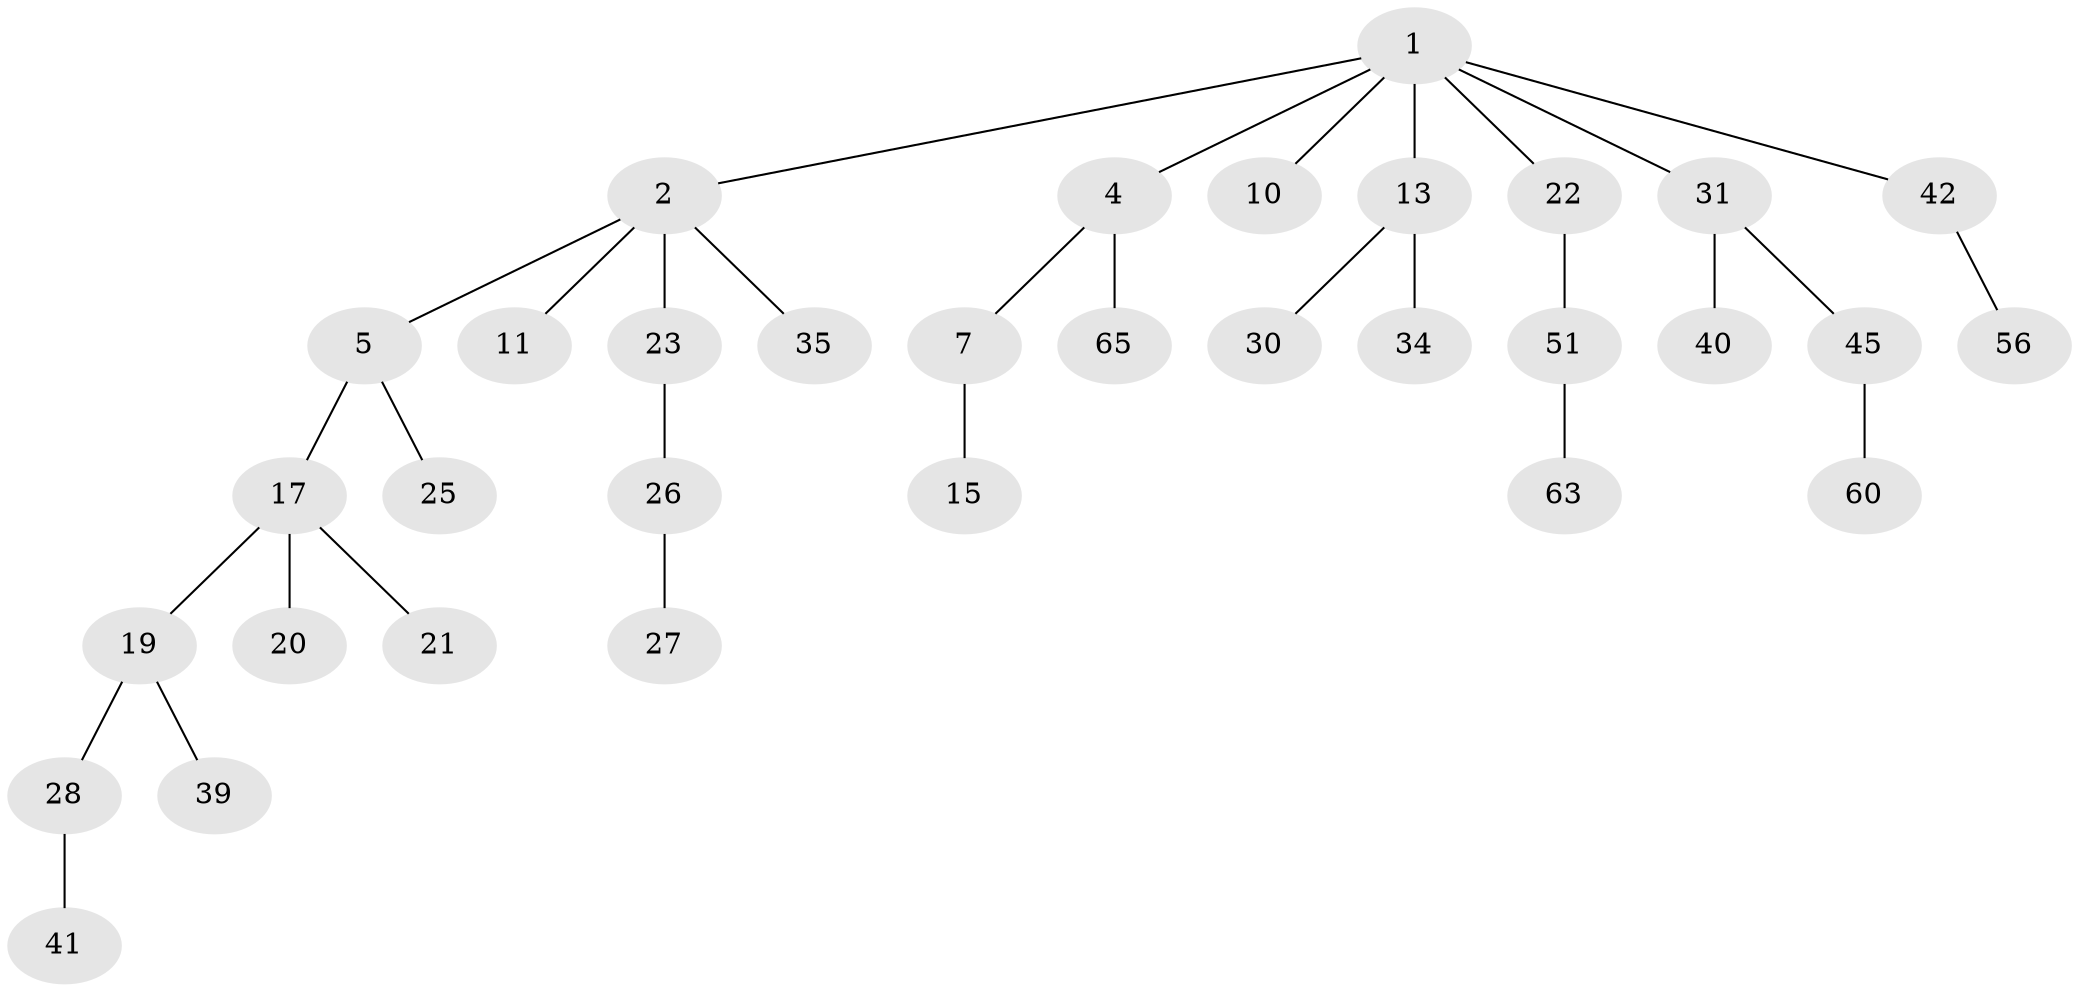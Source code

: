 // original degree distribution, {5: 0.014925373134328358, 3: 0.04477611940298507, 4: 0.1044776119402985, 6: 0.029850746268656716, 2: 0.3582089552238806, 1: 0.44776119402985076}
// Generated by graph-tools (version 1.1) at 2025/19/03/04/25 18:19:23]
// undirected, 33 vertices, 32 edges
graph export_dot {
graph [start="1"]
  node [color=gray90,style=filled];
  1 [super="+6+8+32"];
  2 [super="+3"];
  4 [super="+9"];
  5 [super="+24+58+64"];
  7 [super="+14"];
  10 [super="+12"];
  11;
  13 [super="+29"];
  15;
  17 [super="+36+18+43"];
  19 [super="+37"];
  20 [super="+47"];
  21 [super="+62"];
  22;
  23;
  25;
  26;
  27;
  28;
  30;
  31 [super="+33"];
  34;
  35;
  39 [super="+59"];
  40 [super="+57"];
  41;
  42 [super="+48"];
  45;
  51 [super="+52"];
  56;
  60 [super="+66"];
  63;
  65;
  1 -- 2;
  1 -- 4;
  1 -- 10;
  1 -- 31;
  1 -- 42;
  1 -- 13;
  1 -- 22;
  2 -- 35;
  2 -- 11;
  2 -- 5;
  2 -- 23;
  4 -- 7;
  4 -- 65;
  5 -- 17;
  5 -- 25;
  7 -- 15;
  13 -- 34;
  13 -- 30;
  17 -- 19;
  17 -- 20;
  17 -- 21;
  19 -- 28;
  19 -- 39;
  22 -- 51;
  23 -- 26;
  26 -- 27;
  28 -- 41;
  31 -- 40;
  31 -- 45;
  42 -- 56;
  45 -- 60;
  51 -- 63;
}
